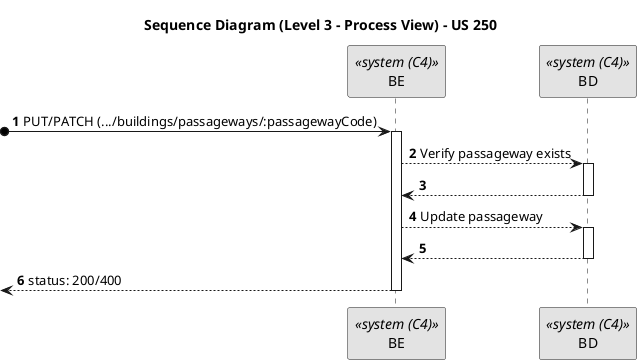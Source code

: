 @startuml
skinparam monochrome true
skinparam packageStyle rectangle
skinparam shadowing false

title Sequence Diagram (Level 3 - Process View) - US 250
autonumber

participant "BE" as BE <<system (C4)>>
participant "BD" as BD <<system (C4)>>

?o-> BE : PUT/PATCH (.../buildings/passageways/:passagewayCode)
activate BE

    BE --> BD : Verify passageway exists
    activate BD
    BD --> BE :
    deactivate BD

    BE --> BD : Update passageway
    activate BD
    BD --> BE :
    deactivate BD

<-- BE : status: 200/400
deactivate BE

@enduml